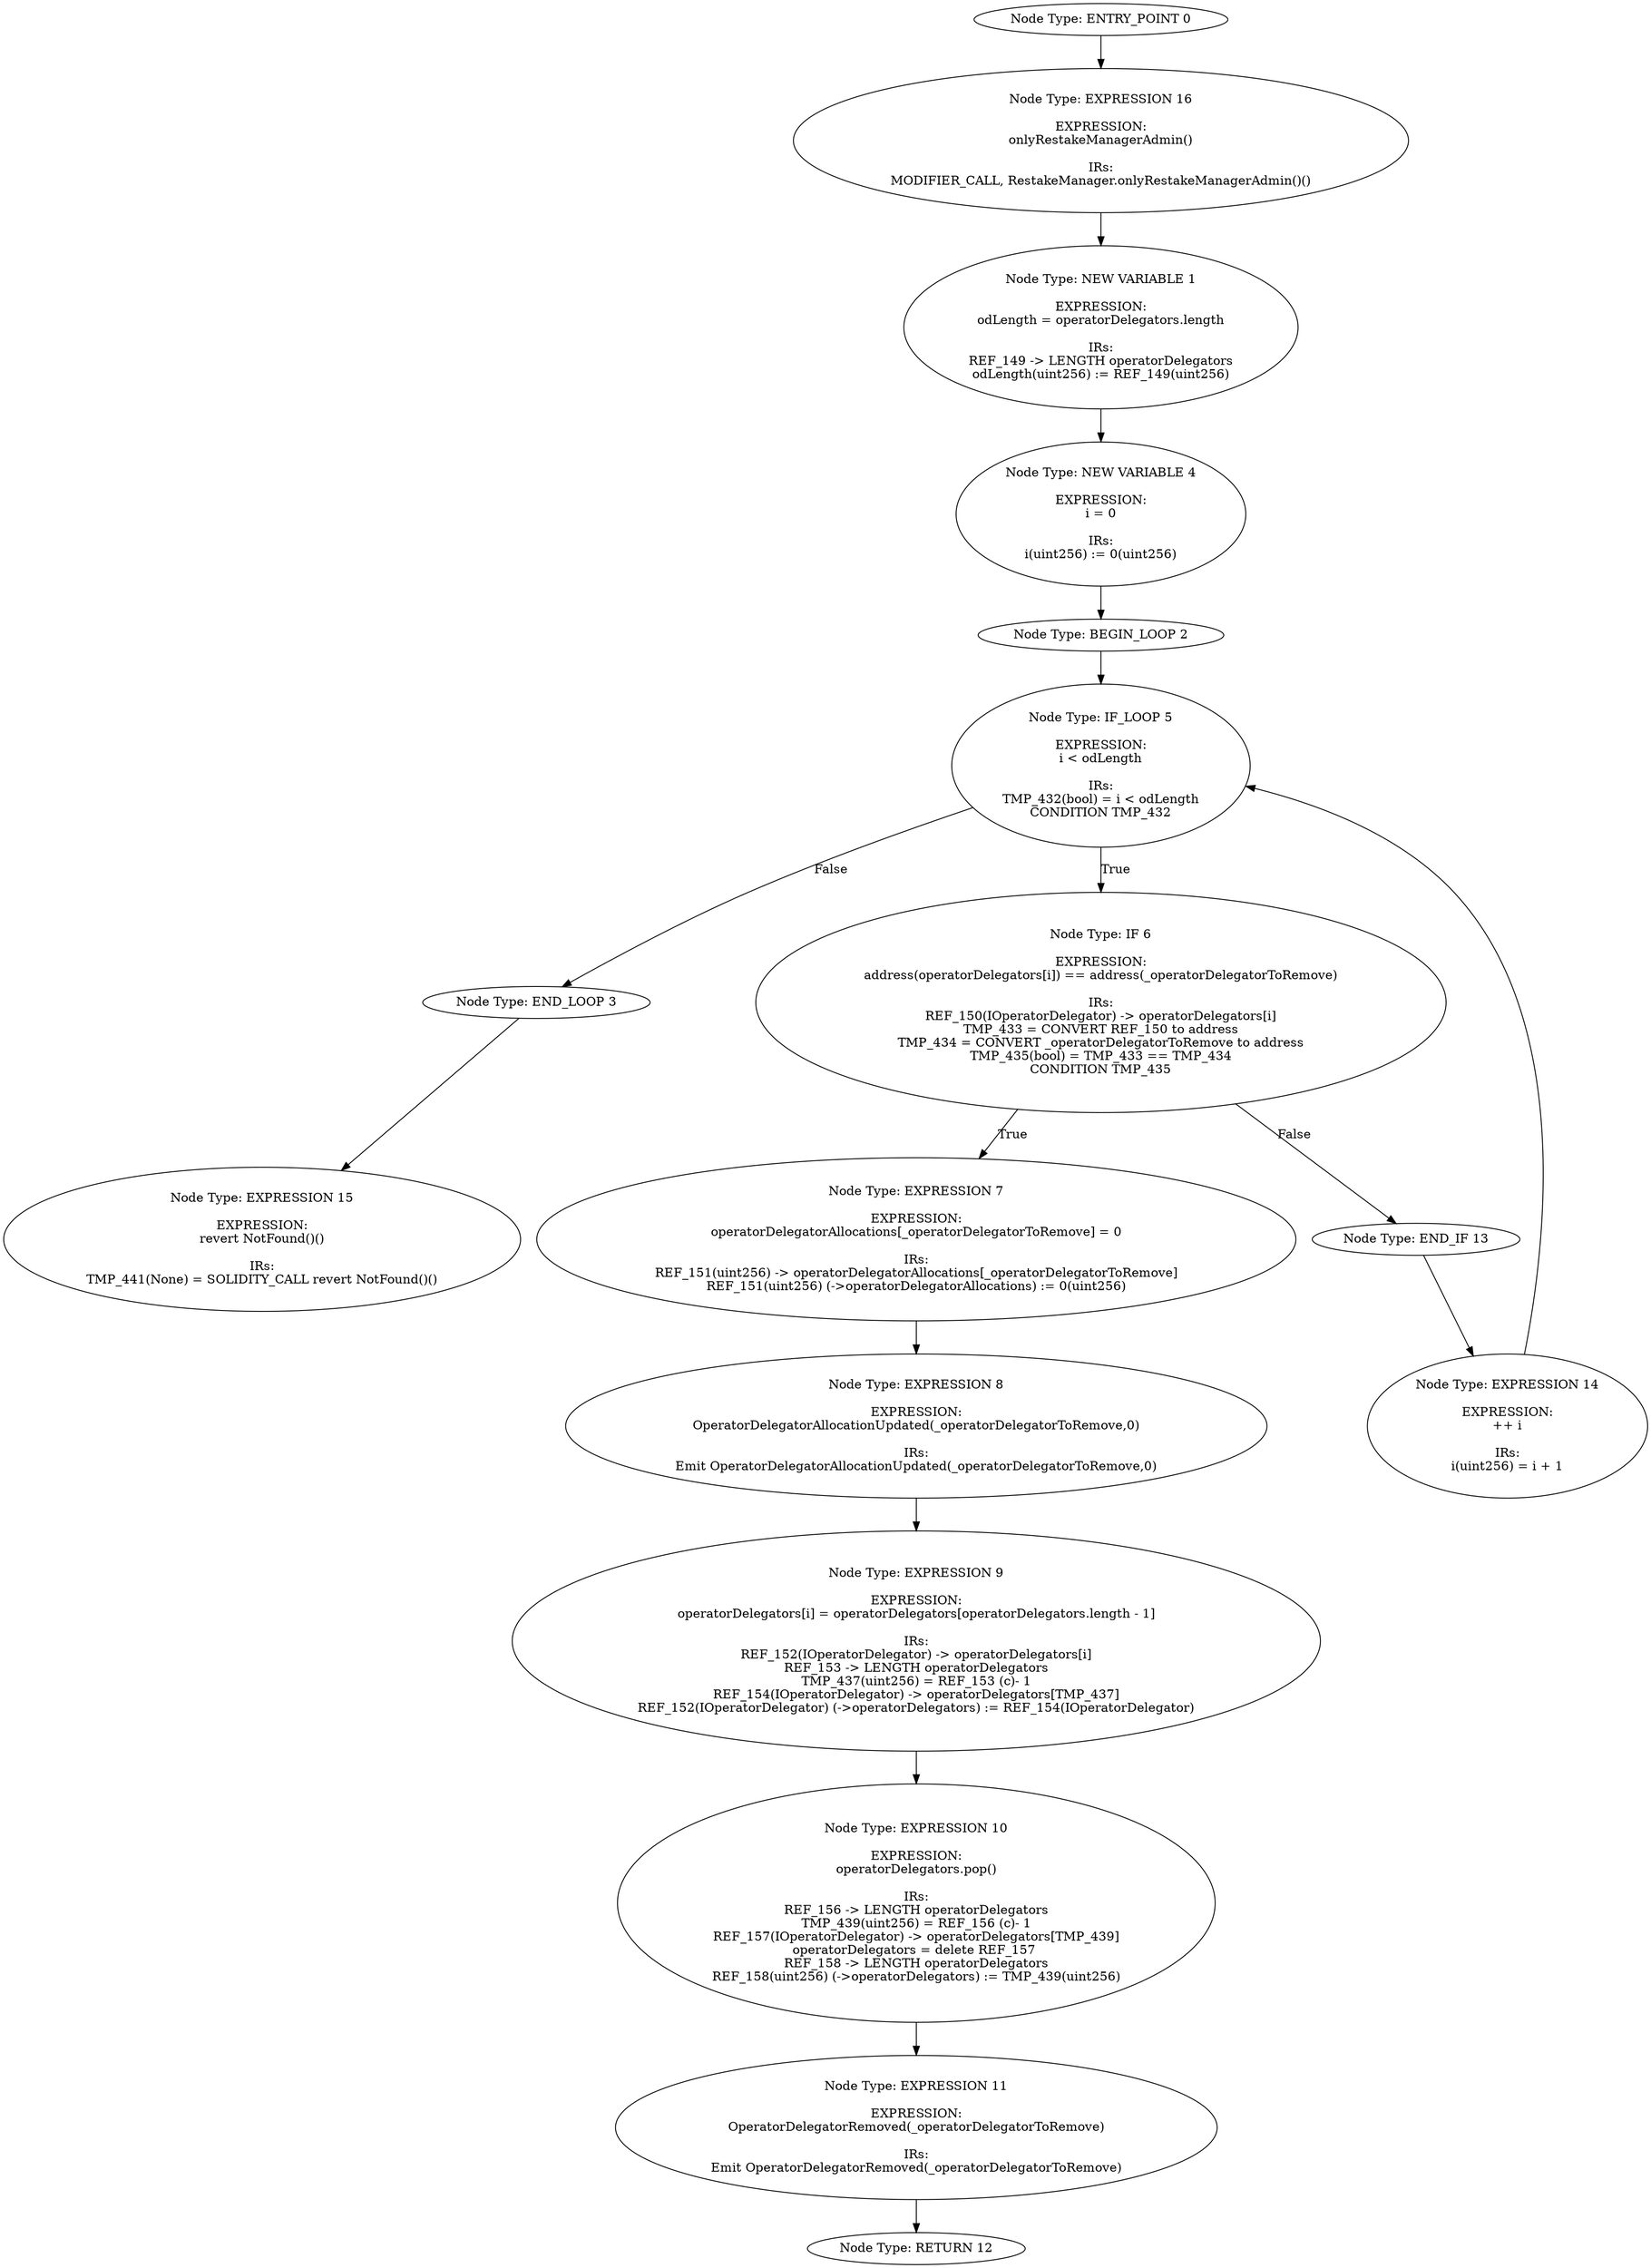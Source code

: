 digraph{
0[label="Node Type: ENTRY_POINT 0
"];
0->16;
1[label="Node Type: NEW VARIABLE 1

EXPRESSION:
odLength = operatorDelegators.length

IRs:
REF_149 -> LENGTH operatorDelegators
odLength(uint256) := REF_149(uint256)"];
1->4;
2[label="Node Type: BEGIN_LOOP 2
"];
2->5;
3[label="Node Type: END_LOOP 3
"];
3->15;
4[label="Node Type: NEW VARIABLE 4

EXPRESSION:
i = 0

IRs:
i(uint256) := 0(uint256)"];
4->2;
5[label="Node Type: IF_LOOP 5

EXPRESSION:
i < odLength

IRs:
TMP_432(bool) = i < odLength
CONDITION TMP_432"];
5->6[label="True"];
5->3[label="False"];
6[label="Node Type: IF 6

EXPRESSION:
address(operatorDelegators[i]) == address(_operatorDelegatorToRemove)

IRs:
REF_150(IOperatorDelegator) -> operatorDelegators[i]
TMP_433 = CONVERT REF_150 to address
TMP_434 = CONVERT _operatorDelegatorToRemove to address
TMP_435(bool) = TMP_433 == TMP_434
CONDITION TMP_435"];
6->7[label="True"];
6->13[label="False"];
7[label="Node Type: EXPRESSION 7

EXPRESSION:
operatorDelegatorAllocations[_operatorDelegatorToRemove] = 0

IRs:
REF_151(uint256) -> operatorDelegatorAllocations[_operatorDelegatorToRemove]
REF_151(uint256) (->operatorDelegatorAllocations) := 0(uint256)"];
7->8;
8[label="Node Type: EXPRESSION 8

EXPRESSION:
OperatorDelegatorAllocationUpdated(_operatorDelegatorToRemove,0)

IRs:
Emit OperatorDelegatorAllocationUpdated(_operatorDelegatorToRemove,0)"];
8->9;
9[label="Node Type: EXPRESSION 9

EXPRESSION:
operatorDelegators[i] = operatorDelegators[operatorDelegators.length - 1]

IRs:
REF_152(IOperatorDelegator) -> operatorDelegators[i]
REF_153 -> LENGTH operatorDelegators
TMP_437(uint256) = REF_153 (c)- 1
REF_154(IOperatorDelegator) -> operatorDelegators[TMP_437]
REF_152(IOperatorDelegator) (->operatorDelegators) := REF_154(IOperatorDelegator)"];
9->10;
10[label="Node Type: EXPRESSION 10

EXPRESSION:
operatorDelegators.pop()

IRs:
REF_156 -> LENGTH operatorDelegators
TMP_439(uint256) = REF_156 (c)- 1
REF_157(IOperatorDelegator) -> operatorDelegators[TMP_439]
operatorDelegators = delete REF_157 
REF_158 -> LENGTH operatorDelegators
REF_158(uint256) (->operatorDelegators) := TMP_439(uint256)"];
10->11;
11[label="Node Type: EXPRESSION 11

EXPRESSION:
OperatorDelegatorRemoved(_operatorDelegatorToRemove)

IRs:
Emit OperatorDelegatorRemoved(_operatorDelegatorToRemove)"];
11->12;
12[label="Node Type: RETURN 12
"];
13[label="Node Type: END_IF 13
"];
13->14;
14[label="Node Type: EXPRESSION 14

EXPRESSION:
++ i

IRs:
i(uint256) = i + 1"];
14->5;
15[label="Node Type: EXPRESSION 15

EXPRESSION:
revert NotFound()()

IRs:
TMP_441(None) = SOLIDITY_CALL revert NotFound()()"];
16[label="Node Type: EXPRESSION 16

EXPRESSION:
onlyRestakeManagerAdmin()

IRs:
MODIFIER_CALL, RestakeManager.onlyRestakeManagerAdmin()()"];
16->1;
}
